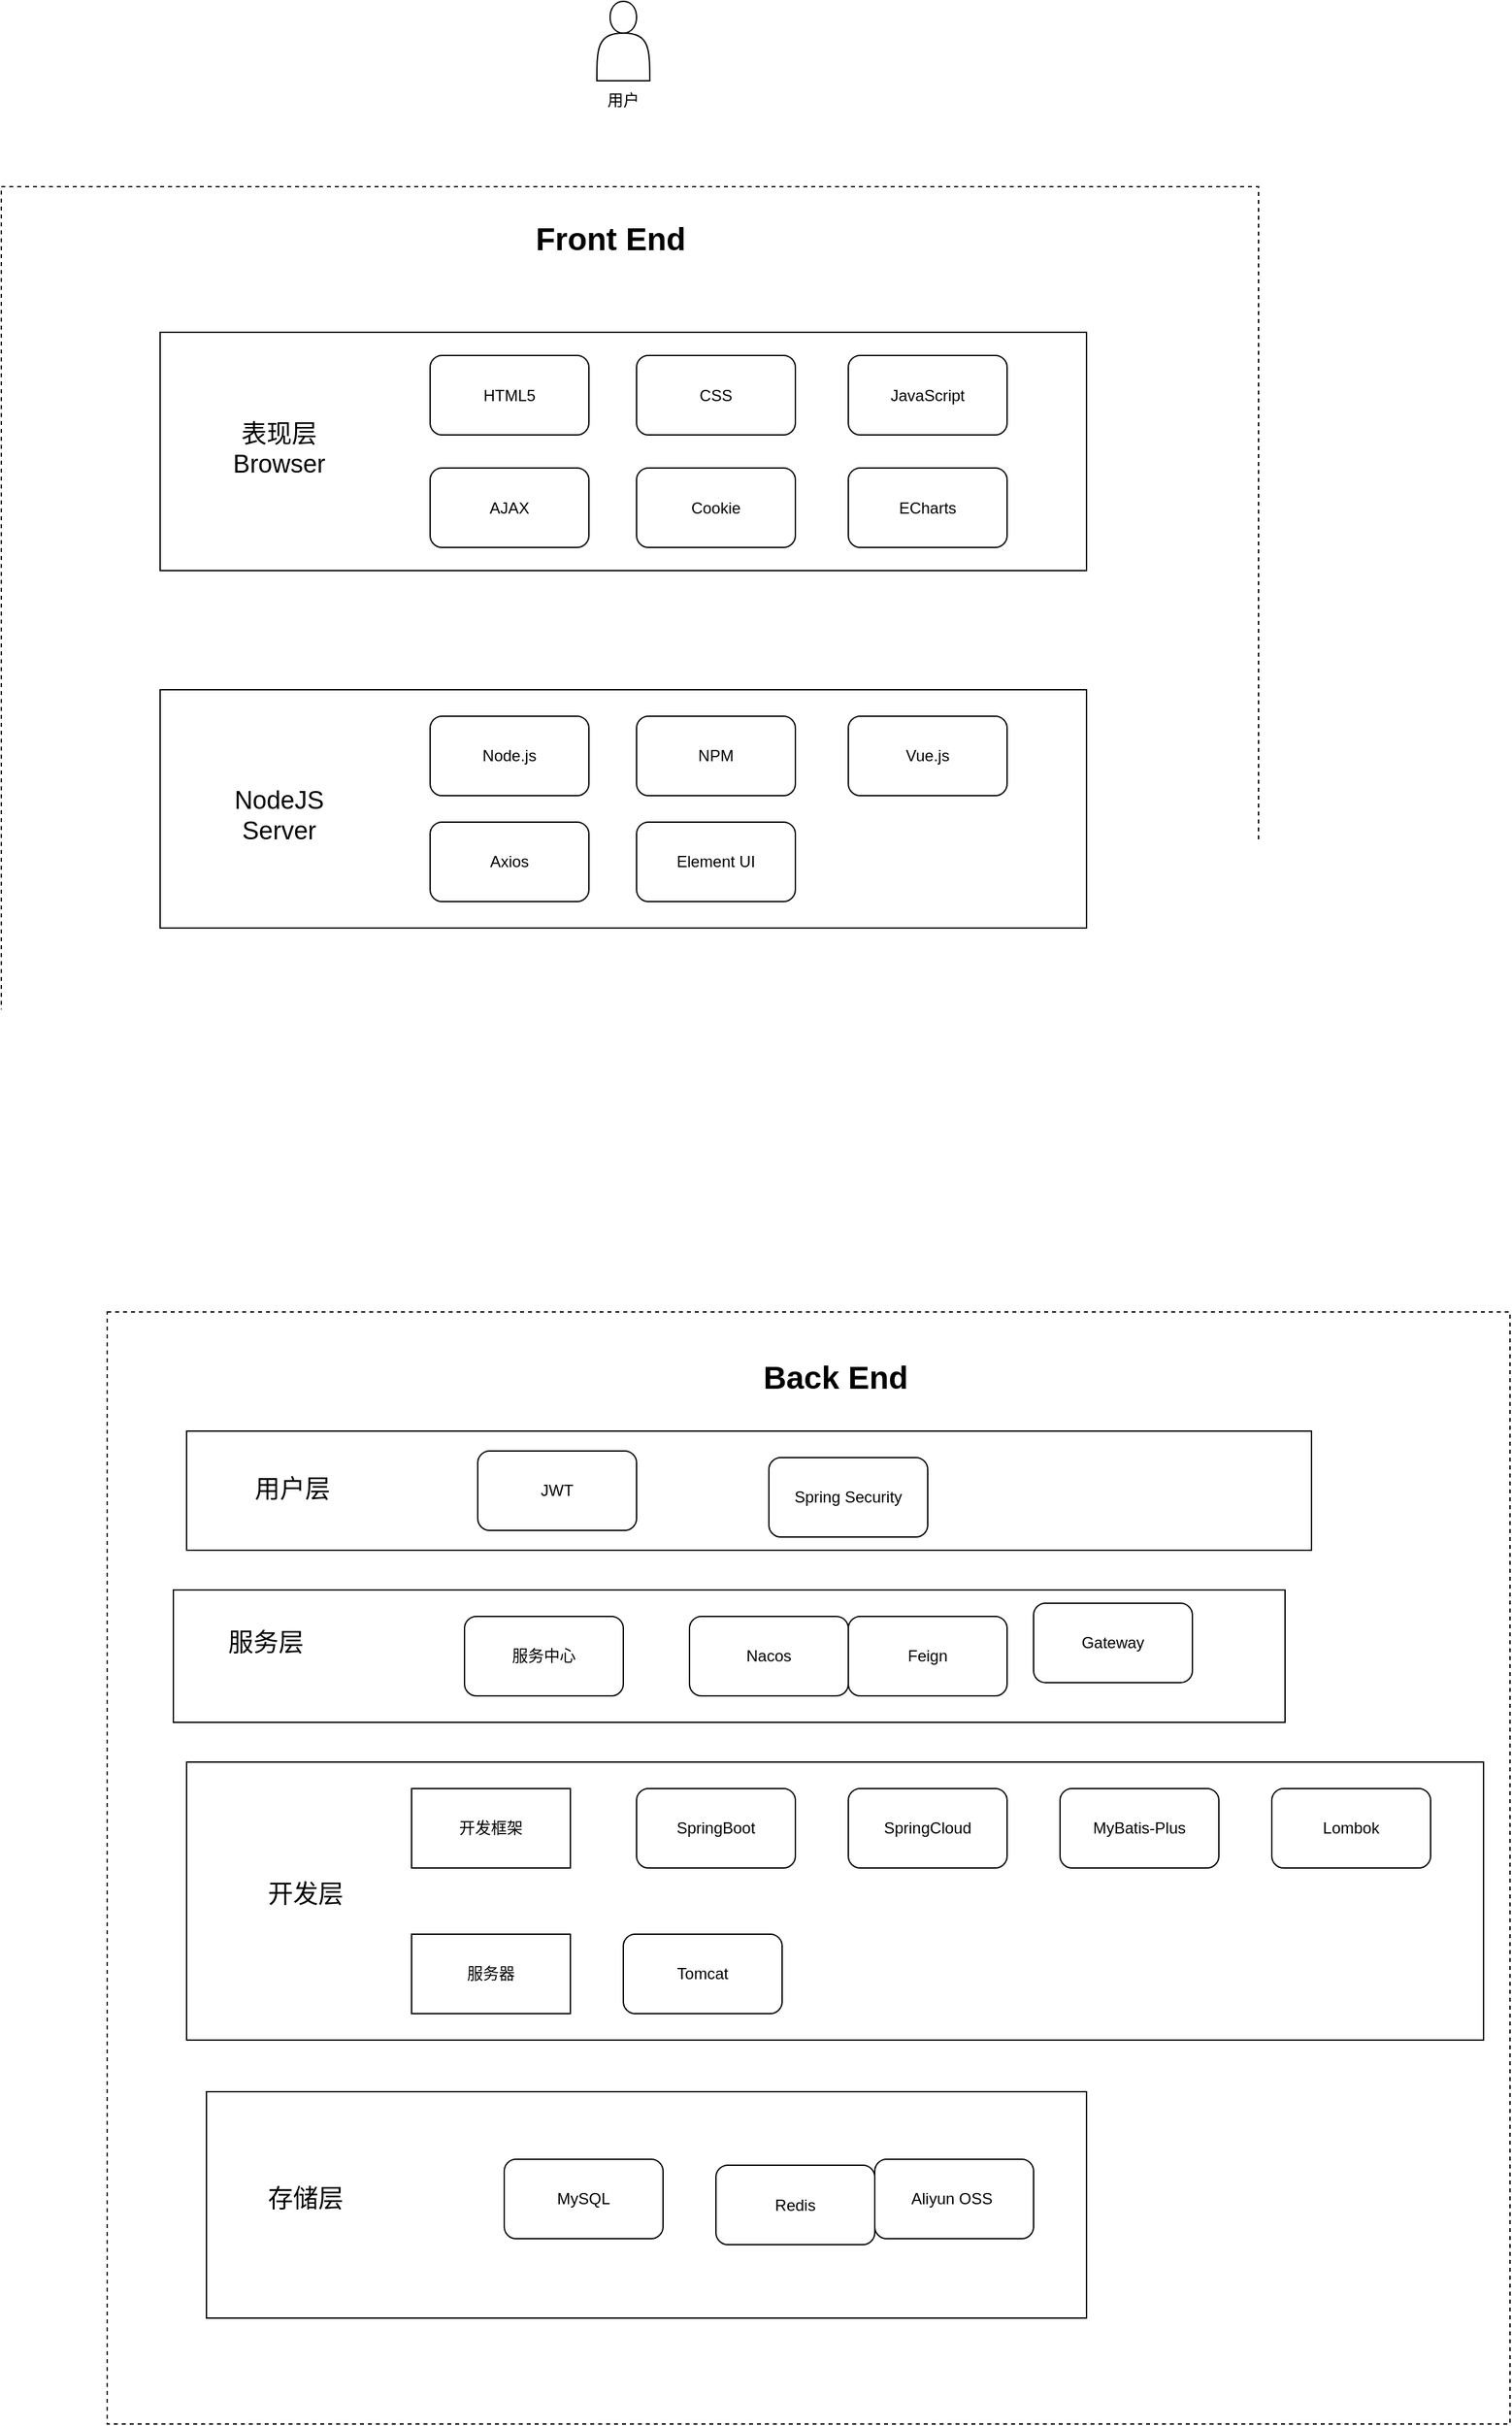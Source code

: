 <mxfile version="26.2.14">
  <diagram name="第 1 页" id="Cz8G3LMhz7FscJKF8xex">
    <mxGraphModel dx="1458" dy="892" grid="1" gridSize="10" guides="1" tooltips="1" connect="1" arrows="1" fold="1" page="1" pageScale="1" pageWidth="827" pageHeight="1169" math="0" shadow="0">
      <root>
        <mxCell id="0" />
        <mxCell id="1" parent="0" />
        <mxCell id="FQD1zHUw6WI440xkweCA-1" value="" style="shape=actor;whiteSpace=wrap;html=1;" vertex="1" parent="1">
          <mxGeometry x="570" y="30" width="40" height="60" as="geometry" />
        </mxCell>
        <mxCell id="FQD1zHUw6WI440xkweCA-5" value="" style="rounded=0;whiteSpace=wrap;html=1;dashed=1;" vertex="1" parent="1">
          <mxGeometry x="120" y="170" width="950" height="670" as="geometry" />
        </mxCell>
        <mxCell id="FQD1zHUw6WI440xkweCA-6" value="" style="rounded=0;whiteSpace=wrap;html=1;" vertex="1" parent="1">
          <mxGeometry x="240" y="280" width="700" height="180" as="geometry" />
        </mxCell>
        <mxCell id="FQD1zHUw6WI440xkweCA-8" value="HTML5" style="rounded=1;whiteSpace=wrap;html=1;" vertex="1" parent="1">
          <mxGeometry x="444" y="297.5" width="120" height="60" as="geometry" />
        </mxCell>
        <mxCell id="FQD1zHUw6WI440xkweCA-9" value="CSS" style="rounded=1;whiteSpace=wrap;html=1;" vertex="1" parent="1">
          <mxGeometry x="600" y="297.5" width="120" height="60" as="geometry" />
        </mxCell>
        <mxCell id="FQD1zHUw6WI440xkweCA-10" value="JavaScript" style="rounded=1;whiteSpace=wrap;html=1;" vertex="1" parent="1">
          <mxGeometry x="760" y="297.5" width="120" height="60" as="geometry" />
        </mxCell>
        <mxCell id="FQD1zHUw6WI440xkweCA-11" value="AJAX" style="rounded=1;whiteSpace=wrap;html=1;" vertex="1" parent="1">
          <mxGeometry x="444" y="382.5" width="120" height="60" as="geometry" />
        </mxCell>
        <mxCell id="FQD1zHUw6WI440xkweCA-12" value="Cookie" style="rounded=1;whiteSpace=wrap;html=1;" vertex="1" parent="1">
          <mxGeometry x="600" y="382.5" width="120" height="60" as="geometry" />
        </mxCell>
        <mxCell id="FQD1zHUw6WI440xkweCA-13" value="ECharts" style="rounded=1;whiteSpace=wrap;html=1;" vertex="1" parent="1">
          <mxGeometry x="760" y="382.5" width="120" height="60" as="geometry" />
        </mxCell>
        <mxCell id="FQD1zHUw6WI440xkweCA-20" value="" style="rounded=0;whiteSpace=wrap;html=1;dashed=1;" vertex="1" parent="1">
          <mxGeometry x="200" y="1020" width="1060" height="840" as="geometry" />
        </mxCell>
        <mxCell id="FQD1zHUw6WI440xkweCA-21" value="" style="rounded=0;whiteSpace=wrap;html=1;" vertex="1" parent="1">
          <mxGeometry x="260" y="1110" width="850" height="90" as="geometry" />
        </mxCell>
        <mxCell id="FQD1zHUw6WI440xkweCA-22" value="JWT" style="rounded=1;whiteSpace=wrap;html=1;" vertex="1" parent="1">
          <mxGeometry x="480" y="1125" width="120" height="60" as="geometry" />
        </mxCell>
        <mxCell id="FQD1zHUw6WI440xkweCA-23" value="Spring Security" style="rounded=1;whiteSpace=wrap;html=1;" vertex="1" parent="1">
          <mxGeometry x="700" y="1130" width="120" height="60" as="geometry" />
        </mxCell>
        <mxCell id="FQD1zHUw6WI440xkweCA-24" value="" style="rounded=0;whiteSpace=wrap;html=1;" vertex="1" parent="1">
          <mxGeometry x="250" y="1230" width="840" height="100" as="geometry" />
        </mxCell>
        <mxCell id="FQD1zHUw6WI440xkweCA-25" value="Nacos" style="rounded=1;whiteSpace=wrap;html=1;" vertex="1" parent="1">
          <mxGeometry x="640" y="1250" width="120" height="60" as="geometry" />
        </mxCell>
        <mxCell id="FQD1zHUw6WI440xkweCA-26" value="Feign" style="rounded=1;whiteSpace=wrap;html=1;" vertex="1" parent="1">
          <mxGeometry x="760" y="1250" width="120" height="60" as="geometry" />
        </mxCell>
        <mxCell id="FQD1zHUw6WI440xkweCA-27" value="Gateway" style="rounded=1;whiteSpace=wrap;html=1;" vertex="1" parent="1">
          <mxGeometry x="900" y="1240" width="120" height="60" as="geometry" />
        </mxCell>
        <mxCell id="FQD1zHUw6WI440xkweCA-28" value="" style="rounded=0;whiteSpace=wrap;html=1;" vertex="1" parent="1">
          <mxGeometry x="260" y="1360" width="980" height="210" as="geometry" />
        </mxCell>
        <mxCell id="FQD1zHUw6WI440xkweCA-29" value="服务中心" style="rounded=1;whiteSpace=wrap;html=1;" vertex="1" parent="1">
          <mxGeometry x="470" y="1250" width="120" height="60" as="geometry" />
        </mxCell>
        <mxCell id="FQD1zHUw6WI440xkweCA-31" value="SpringBoot" style="rounded=1;whiteSpace=wrap;html=1;" vertex="1" parent="1">
          <mxGeometry x="600" y="1380" width="120" height="60" as="geometry" />
        </mxCell>
        <mxCell id="FQD1zHUw6WI440xkweCA-32" value="SpringCloud" style="rounded=1;whiteSpace=wrap;html=1;" vertex="1" parent="1">
          <mxGeometry x="760" y="1380" width="120" height="60" as="geometry" />
        </mxCell>
        <mxCell id="FQD1zHUw6WI440xkweCA-33" value="MyBatis-Plus" style="rounded=1;whiteSpace=wrap;html=1;" vertex="1" parent="1">
          <mxGeometry x="920" y="1380" width="120" height="60" as="geometry" />
        </mxCell>
        <mxCell id="FQD1zHUw6WI440xkweCA-34" value="Lombok" style="rounded=1;whiteSpace=wrap;html=1;" vertex="1" parent="1">
          <mxGeometry x="1080" y="1380" width="120" height="60" as="geometry" />
        </mxCell>
        <mxCell id="FQD1zHUw6WI440xkweCA-36" value="服务器" style="rounded=0;whiteSpace=wrap;html=1;" vertex="1" parent="1">
          <mxGeometry x="430" y="1490" width="120" height="60" as="geometry" />
        </mxCell>
        <mxCell id="FQD1zHUw6WI440xkweCA-37" value="Tomcat" style="rounded=1;whiteSpace=wrap;html=1;" vertex="1" parent="1">
          <mxGeometry x="590" y="1490" width="120" height="60" as="geometry" />
        </mxCell>
        <mxCell id="FQD1zHUw6WI440xkweCA-38" value="" style="rounded=0;whiteSpace=wrap;html=1;" vertex="1" parent="1">
          <mxGeometry x="275" y="1609" width="665" height="171" as="geometry" />
        </mxCell>
        <mxCell id="FQD1zHUw6WI440xkweCA-39" value="MySQL" style="rounded=1;whiteSpace=wrap;html=1;" vertex="1" parent="1">
          <mxGeometry x="500" y="1660" width="120" height="60" as="geometry" />
        </mxCell>
        <mxCell id="FQD1zHUw6WI440xkweCA-40" value="Redis" style="rounded=1;whiteSpace=wrap;html=1;" vertex="1" parent="1">
          <mxGeometry x="660" y="1664.5" width="120" height="60" as="geometry" />
        </mxCell>
        <mxCell id="FQD1zHUw6WI440xkweCA-41" value="Aliyun OSS&amp;nbsp;" style="rounded=1;whiteSpace=wrap;html=1;" vertex="1" parent="1">
          <mxGeometry x="780" y="1660" width="120" height="60" as="geometry" />
        </mxCell>
        <mxCell id="FQD1zHUw6WI440xkweCA-43" value="用户" style="text;html=1;align=center;verticalAlign=middle;whiteSpace=wrap;rounded=0;" vertex="1" parent="1">
          <mxGeometry x="560" y="90" width="60" height="30" as="geometry" />
        </mxCell>
        <mxCell id="FQD1zHUw6WI440xkweCA-44" value="Front End" style="text;strokeColor=none;fillColor=none;html=1;fontSize=24;fontStyle=1;verticalAlign=middle;align=center;" vertex="1" parent="1">
          <mxGeometry x="530" y="190" width="100" height="40" as="geometry" />
        </mxCell>
        <mxCell id="FQD1zHUw6WI440xkweCA-47" value="Back End" style="text;strokeColor=none;fillColor=none;html=1;fontSize=24;fontStyle=1;verticalAlign=middle;align=center;" vertex="1" parent="1">
          <mxGeometry x="700" y="1050" width="100" height="40" as="geometry" />
        </mxCell>
        <mxCell id="FQD1zHUw6WI440xkweCA-48" value="&lt;font style=&quot;font-size: 19px;&quot;&gt;表现层&lt;/font&gt;&lt;div&gt;&lt;font style=&quot;font-size: 19px;&quot;&gt;Browser&lt;/font&gt;&lt;/div&gt;" style="text;html=1;align=center;verticalAlign=middle;whiteSpace=wrap;rounded=0;" vertex="1" parent="1">
          <mxGeometry x="280" y="352.5" width="100" height="30" as="geometry" />
        </mxCell>
        <mxCell id="FQD1zHUw6WI440xkweCA-50" value="" style="rounded=0;whiteSpace=wrap;html=1;" vertex="1" parent="1">
          <mxGeometry x="240" y="550" width="700" height="180" as="geometry" />
        </mxCell>
        <mxCell id="FQD1zHUw6WI440xkweCA-15" value="Node.js" style="rounded=1;whiteSpace=wrap;html=1;" vertex="1" parent="1">
          <mxGeometry x="444" y="570" width="120" height="60" as="geometry" />
        </mxCell>
        <mxCell id="FQD1zHUw6WI440xkweCA-16" value="NPM" style="rounded=1;whiteSpace=wrap;html=1;" vertex="1" parent="1">
          <mxGeometry x="600" y="570" width="120" height="60" as="geometry" />
        </mxCell>
        <mxCell id="FQD1zHUw6WI440xkweCA-17" value="Vue.js" style="rounded=1;whiteSpace=wrap;html=1;" vertex="1" parent="1">
          <mxGeometry x="760" y="570" width="120" height="60" as="geometry" />
        </mxCell>
        <mxCell id="FQD1zHUw6WI440xkweCA-18" value="Axios" style="rounded=1;whiteSpace=wrap;html=1;" vertex="1" parent="1">
          <mxGeometry x="444" y="650" width="120" height="60" as="geometry" />
        </mxCell>
        <mxCell id="FQD1zHUw6WI440xkweCA-19" value="Element UI" style="rounded=1;whiteSpace=wrap;html=1;" vertex="1" parent="1">
          <mxGeometry x="600" y="650" width="120" height="60" as="geometry" />
        </mxCell>
        <mxCell id="FQD1zHUw6WI440xkweCA-51" value="&lt;span style=&quot;font-size: 19px;&quot;&gt;NodeJS&lt;/span&gt;&lt;div&gt;&lt;span style=&quot;font-size: 19px;&quot;&gt;Server&lt;/span&gt;&lt;/div&gt;" style="text;html=1;align=center;verticalAlign=middle;whiteSpace=wrap;rounded=0;" vertex="1" parent="1">
          <mxGeometry x="280" y="630" width="100" height="30" as="geometry" />
        </mxCell>
        <mxCell id="FQD1zHUw6WI440xkweCA-56" value="&lt;span style=&quot;font-size: 19px;&quot;&gt;用户层&lt;/span&gt;" style="text;html=1;align=center;verticalAlign=middle;whiteSpace=wrap;rounded=0;" vertex="1" parent="1">
          <mxGeometry x="290" y="1139" width="100" height="30" as="geometry" />
        </mxCell>
        <mxCell id="FQD1zHUw6WI440xkweCA-60" value="&lt;span style=&quot;font-size: 19px;&quot;&gt;服务层&lt;/span&gt;" style="text;html=1;align=center;verticalAlign=middle;whiteSpace=wrap;rounded=0;" vertex="1" parent="1">
          <mxGeometry x="270" y="1255" width="100" height="30" as="geometry" />
        </mxCell>
        <mxCell id="FQD1zHUw6WI440xkweCA-64" value="&lt;span style=&quot;font-size: 19px;&quot;&gt;开发层&lt;/span&gt;" style="text;html=1;align=center;verticalAlign=middle;whiteSpace=wrap;rounded=0;" vertex="1" parent="1">
          <mxGeometry x="300" y="1445" width="100" height="30" as="geometry" />
        </mxCell>
        <mxCell id="FQD1zHUw6WI440xkweCA-67" value="&lt;span style=&quot;font-size: 19px;&quot;&gt;存储层&lt;/span&gt;" style="text;html=1;align=center;verticalAlign=middle;whiteSpace=wrap;rounded=0;" vertex="1" parent="1">
          <mxGeometry x="300" y="1675" width="100" height="30" as="geometry" />
        </mxCell>
        <mxCell id="FQD1zHUw6WI440xkweCA-68" value="开发框架" style="rounded=0;whiteSpace=wrap;html=1;" vertex="1" parent="1">
          <mxGeometry x="430" y="1380" width="120" height="60" as="geometry" />
        </mxCell>
      </root>
    </mxGraphModel>
  </diagram>
</mxfile>
